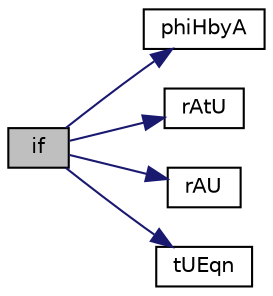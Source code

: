 digraph "if"
{
  bgcolor="transparent";
  edge [fontname="Helvetica",fontsize="10",labelfontname="Helvetica",labelfontsize="10"];
  node [fontname="Helvetica",fontsize="10",shape=record];
  rankdir="LR";
  Node16 [label="if",height=0.2,width=0.4,color="black", fillcolor="grey75", style="filled", fontcolor="black"];
  Node16 -> Node17 [color="midnightblue",fontsize="10",style="solid",fontname="Helvetica"];
  Node17 [label="phiHbyA",height=0.2,width=0.4,color="black",URL="$pEqnSimple_8H.html#a526a8b78452de0d7f324bd956addf143"];
  Node16 -> Node18 [color="midnightblue",fontsize="10",style="solid",fontname="Helvetica"];
  Node18 [label="rAtU",height=0.2,width=0.4,color="black",URL="$pEqnSimple_8H.html#afe01da774d03b179d1e22adc75a3c2fe"];
  Node16 -> Node19 [color="midnightblue",fontsize="10",style="solid",fontname="Helvetica"];
  Node19 [label="rAU",height=0.2,width=0.4,color="black",URL="$pEqnRhoSimpleC_8H.html#a4ae3ff6f0732a8a206a641d7ff2d9f7d"];
  Node16 -> Node20 [color="midnightblue",fontsize="10",style="solid",fontname="Helvetica"];
  Node20 [label="tUEqn",height=0.2,width=0.4,color="black",URL="$UEqnRhoSimpleC_8H.html#a9049e0a4ec4ba05187c2c500ad21958a"];
}
